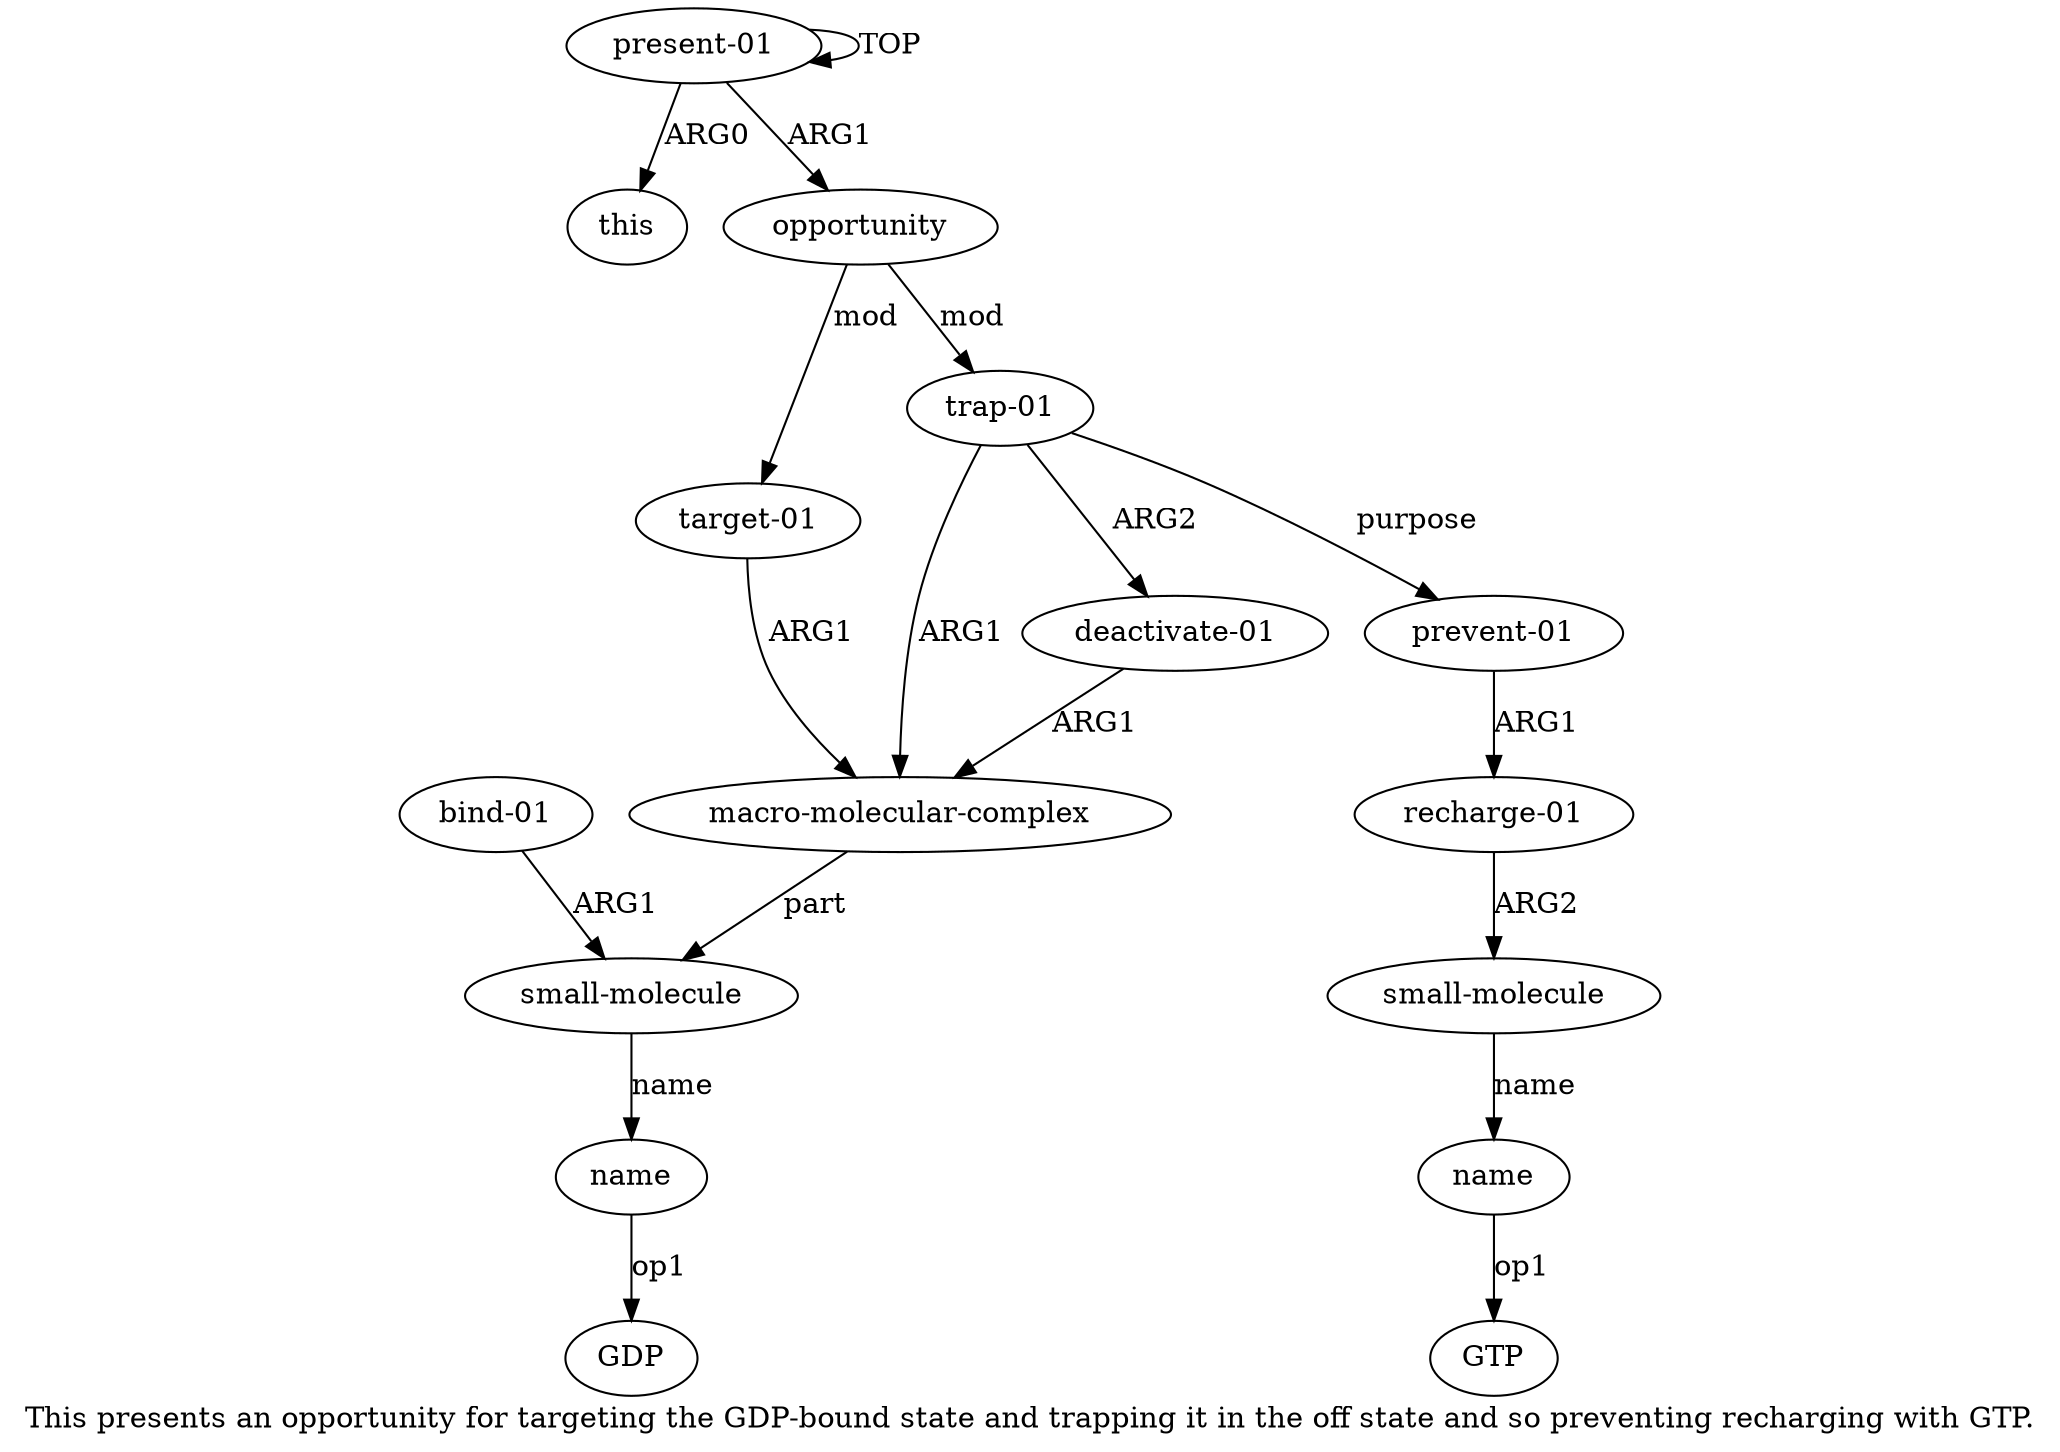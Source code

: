 digraph  {
	graph [label="This presents an opportunity for targeting the GDP-bound state and trapping it in the off state and so preventing recharging with \
GTP."];
	node [label="\N"];
	a11	 [color=black,
		gold_ind=11,
		gold_label="recharge-01",
		label="recharge-01",
		test_ind=11,
		test_label="recharge-01"];
	a12	 [color=black,
		gold_ind=12,
		gold_label="small-molecule",
		label="small-molecule",
		test_ind=12,
		test_label="small-molecule"];
	a11 -> a12 [key=0,
	color=black,
	gold_label=ARG2,
	label=ARG2,
	test_label=ARG2];
a10 [color=black,
	gold_ind=10,
	gold_label="prevent-01",
	label="prevent-01",
	test_ind=10,
	test_label="prevent-01"];
a10 -> a11 [key=0,
color=black,
gold_label=ARG1,
label=ARG1,
test_label=ARG1];
a13 [color=black,
gold_ind=13,
gold_label=name,
label=name,
test_ind=13,
test_label=name];
"a13 GTP" [color=black,
gold_ind=-1,
gold_label=GTP,
label=GTP,
test_ind=-1,
test_label=GTP];
a13 -> "a13 GTP" [key=0,
color=black,
gold_label=op1,
label=op1,
test_label=op1];
a12 -> a13 [key=0,
color=black,
gold_label=name,
label=name,
test_label=name];
"a6 GDP" [color=black,
gold_ind=-1,
gold_label=GDP,
label=GDP,
test_ind=-1,
test_label=GDP];
a1 [color=black,
gold_ind=1,
gold_label=this,
label=this,
test_ind=1,
test_label=this];
a0 [color=black,
gold_ind=0,
gold_label="present-01",
label="present-01",
test_ind=0,
test_label="present-01"];
a0 -> a1 [key=0,
color=black,
gold_label=ARG0,
label=ARG0,
test_label=ARG0];
a0 -> a0 [key=0,
color=black,
gold_label=TOP,
label=TOP,
test_label=TOP];
a2 [color=black,
gold_ind=2,
gold_label=opportunity,
label=opportunity,
test_ind=2,
test_label=opportunity];
a0 -> a2 [key=0,
color=black,
gold_label=ARG1,
label=ARG1,
test_label=ARG1];
a3 [color=black,
gold_ind=3,
gold_label="target-01",
label="target-01",
test_ind=3,
test_label="target-01"];
a4 [color=black,
gold_ind=4,
gold_label="macro-molecular-complex",
label="macro-molecular-complex",
test_ind=4,
test_label="macro-molecular-complex"];
a3 -> a4 [key=0,
color=black,
gold_label=ARG1,
label=ARG1,
test_label=ARG1];
a2 -> a3 [key=0,
color=black,
gold_label=mod,
label=mod,
test_label=mod];
a8 [color=black,
gold_ind=8,
gold_label="trap-01",
label="trap-01",
test_ind=8,
test_label="trap-01"];
a2 -> a8 [key=0,
color=black,
gold_label=mod,
label=mod,
test_label=mod];
a5 [color=black,
gold_ind=5,
gold_label="small-molecule",
label="small-molecule",
test_ind=5,
test_label="small-molecule"];
a6 [color=black,
gold_ind=6,
gold_label=name,
label=name,
test_ind=6,
test_label=name];
a5 -> a6 [key=0,
color=black,
gold_label=name,
label=name,
test_label=name];
a4 -> a5 [key=0,
color=black,
gold_label=part,
label=part,
test_label=part];
a7 [color=black,
gold_ind=7,
gold_label="bind-01",
label="bind-01",
test_ind=7,
test_label="bind-01"];
a7 -> a5 [key=0,
color=black,
gold_label=ARG1,
label=ARG1,
test_label=ARG1];
a6 -> "a6 GDP" [key=0,
color=black,
gold_label=op1,
label=op1,
test_label=op1];
a9 [color=black,
gold_ind=9,
gold_label="deactivate-01",
label="deactivate-01",
test_ind=9,
test_label="deactivate-01"];
a9 -> a4 [key=0,
color=black,
gold_label=ARG1,
label=ARG1,
test_label=ARG1];
a8 -> a10 [key=0,
color=black,
gold_label=purpose,
label=purpose,
test_label=purpose];
a8 -> a4 [key=0,
color=black,
gold_label=ARG1,
label=ARG1,
test_label=ARG1];
a8 -> a9 [key=0,
color=black,
gold_label=ARG2,
label=ARG2,
test_label=ARG2];
}
